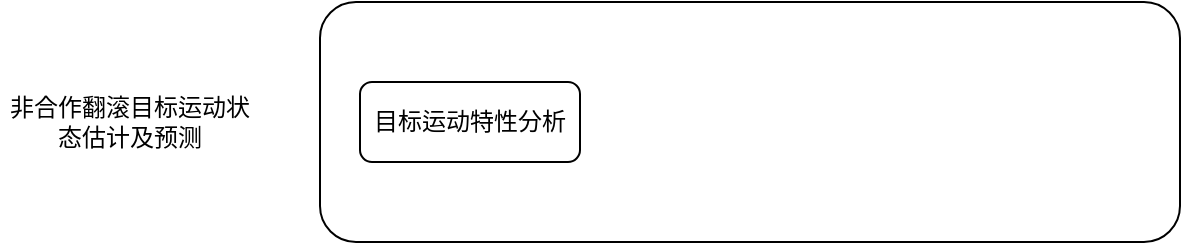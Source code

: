 <mxfile version="16.6.4" type="github">
  <diagram id="prtHgNgQTEPvFCAcTncT" name="Page-1">
    <mxGraphModel dx="1038" dy="579" grid="1" gridSize="10" guides="1" tooltips="1" connect="1" arrows="1" fold="1" page="1" pageScale="1" pageWidth="827" pageHeight="1169" math="0" shadow="0">
      <root>
        <mxCell id="0" />
        <mxCell id="1" parent="0" />
        <mxCell id="xbROvSDmepULWa9lhDUd-1" value="" style="rounded=1;whiteSpace=wrap;html=1;" vertex="1" parent="1">
          <mxGeometry x="230" y="50" width="430" height="120" as="geometry" />
        </mxCell>
        <mxCell id="xbROvSDmepULWa9lhDUd-2" value="非合作翻滚目标运动状态估计及预测" style="text;html=1;strokeColor=none;fillColor=none;align=center;verticalAlign=middle;whiteSpace=wrap;rounded=0;" vertex="1" parent="1">
          <mxGeometry x="70" y="95" width="130" height="30" as="geometry" />
        </mxCell>
        <mxCell id="xbROvSDmepULWa9lhDUd-3" value="目标运动特性分析" style="rounded=1;whiteSpace=wrap;html=1;" vertex="1" parent="1">
          <mxGeometry x="250" y="90" width="110" height="40" as="geometry" />
        </mxCell>
      </root>
    </mxGraphModel>
  </diagram>
</mxfile>
